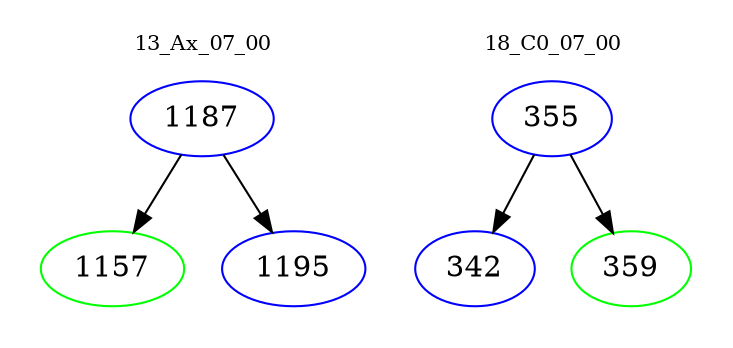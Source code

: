 digraph{
subgraph cluster_0 {
color = white
label = "13_Ax_07_00";
fontsize=10;
T0_1187 [label="1187", color="blue"]
T0_1187 -> T0_1157 [color="black"]
T0_1157 [label="1157", color="green"]
T0_1187 -> T0_1195 [color="black"]
T0_1195 [label="1195", color="blue"]
}
subgraph cluster_1 {
color = white
label = "18_C0_07_00";
fontsize=10;
T1_355 [label="355", color="blue"]
T1_355 -> T1_342 [color="black"]
T1_342 [label="342", color="blue"]
T1_355 -> T1_359 [color="black"]
T1_359 [label="359", color="green"]
}
}

